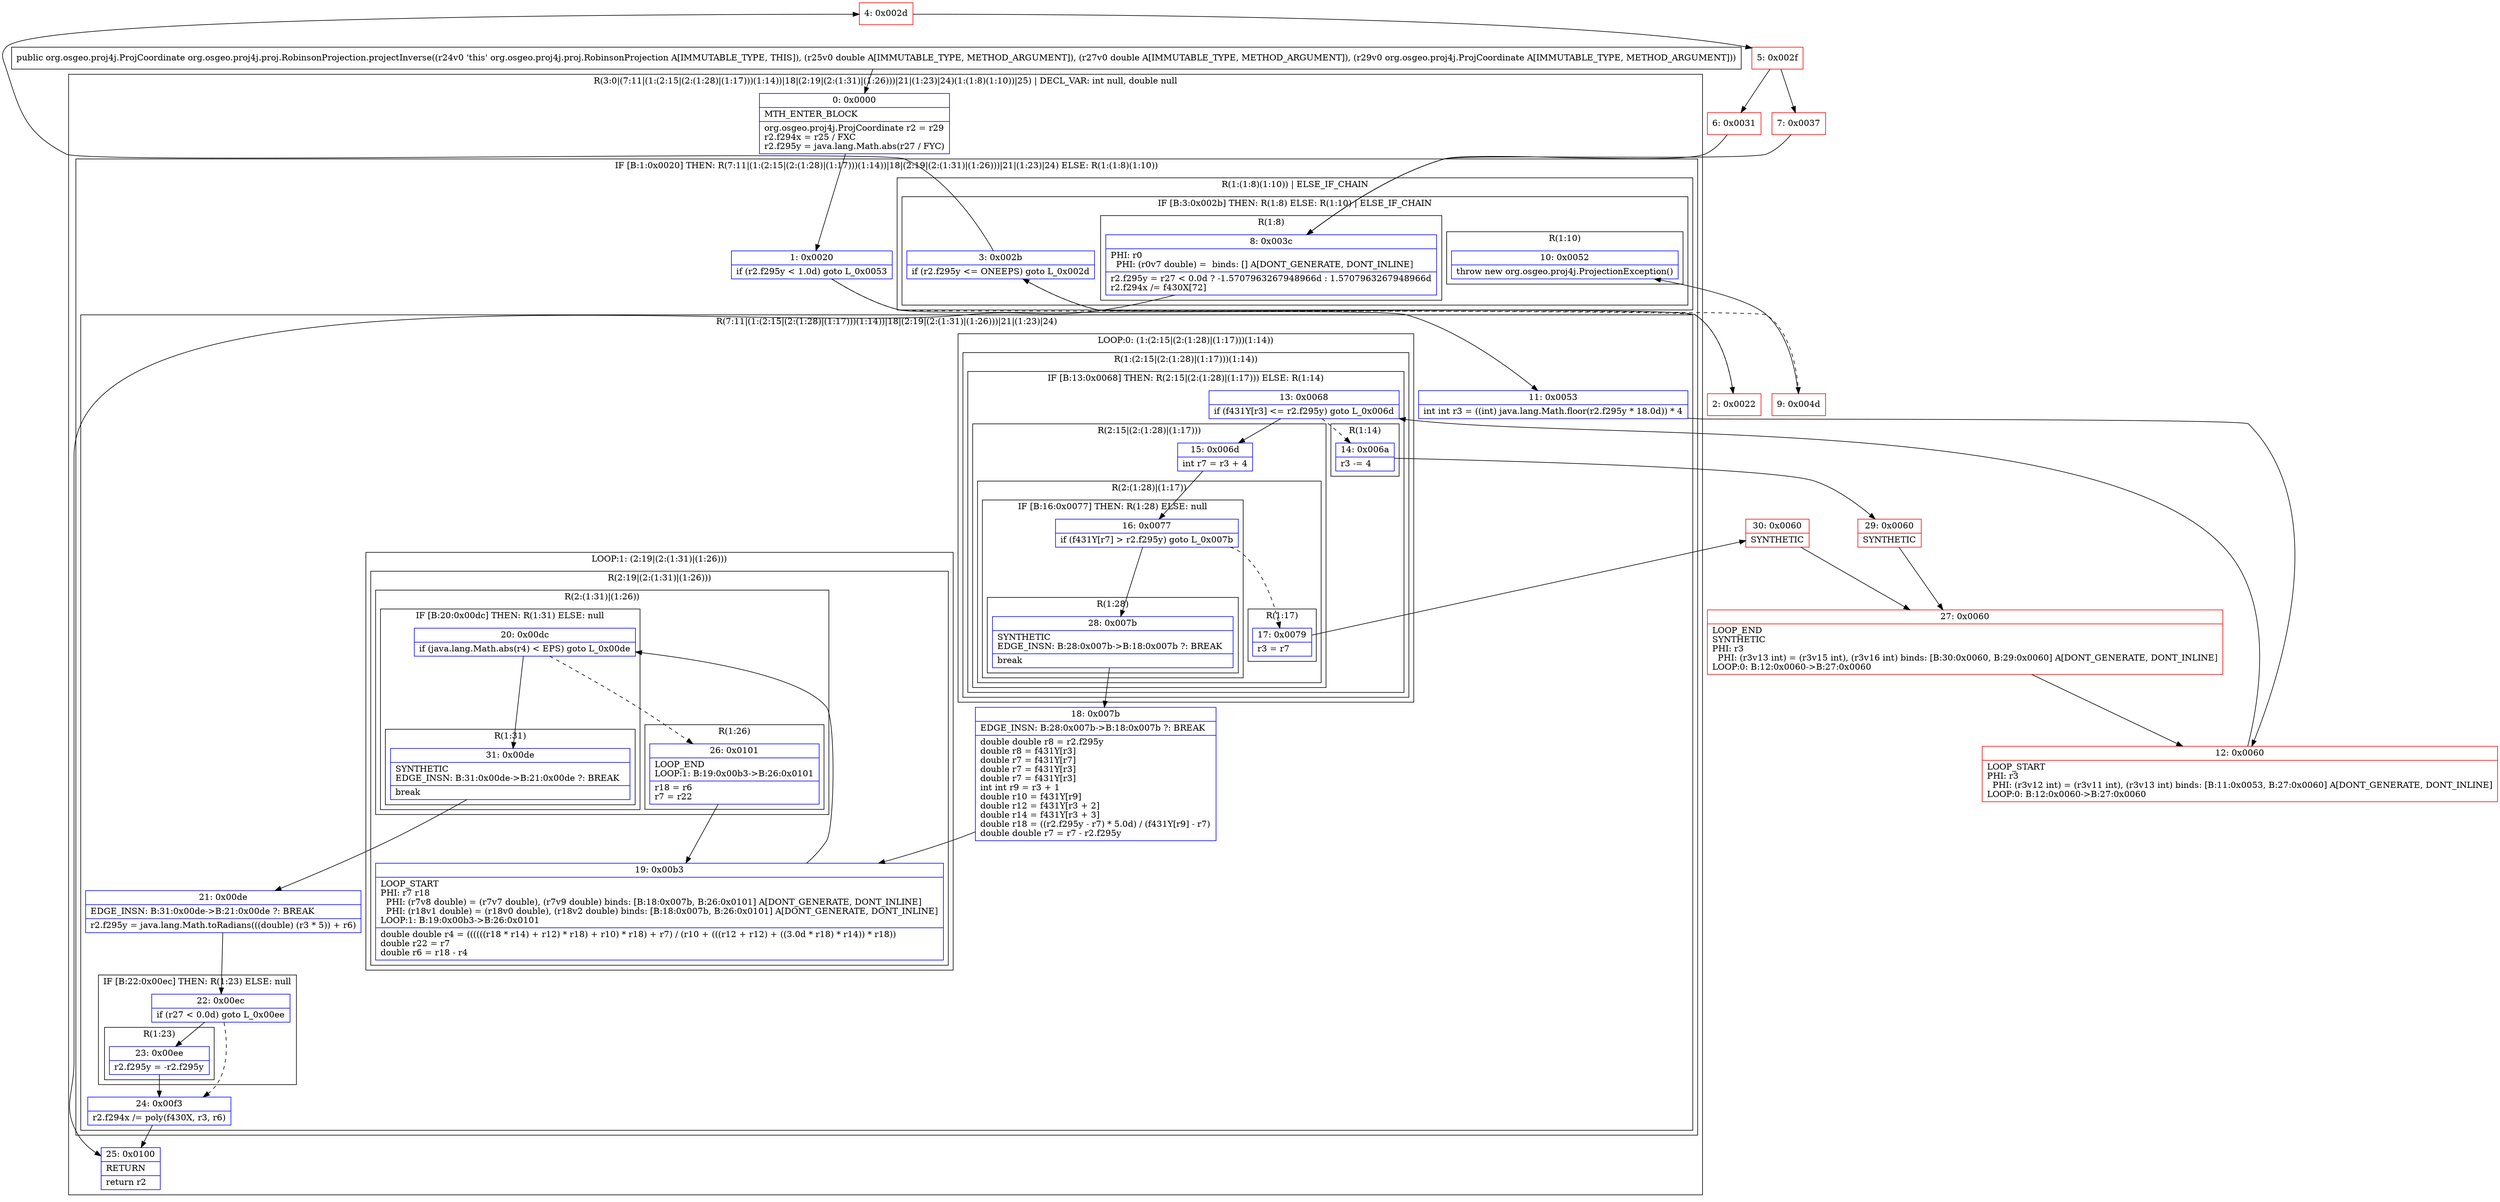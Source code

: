 digraph "CFG fororg.osgeo.proj4j.proj.RobinsonProjection.projectInverse(DDLorg\/osgeo\/proj4j\/ProjCoordinate;)Lorg\/osgeo\/proj4j\/ProjCoordinate;" {
subgraph cluster_Region_254289655 {
label = "R(3:0|(7:11|(1:(2:15|(2:(1:28)|(1:17)))(1:14))|18|(2:19|(2:(1:31)|(1:26)))|21|(1:23)|24)(1:(1:8)(1:10))|25) | DECL_VAR: int null, double null\l";
node [shape=record,color=blue];
Node_0 [shape=record,label="{0\:\ 0x0000|MTH_ENTER_BLOCK\l|org.osgeo.proj4j.ProjCoordinate r2 = r29\lr2.f294x = r25 \/ FXC\lr2.f295y = java.lang.Math.abs(r27 \/ FYC)\l}"];
subgraph cluster_IfRegion_1993413868 {
label = "IF [B:1:0x0020] THEN: R(7:11|(1:(2:15|(2:(1:28)|(1:17)))(1:14))|18|(2:19|(2:(1:31)|(1:26)))|21|(1:23)|24) ELSE: R(1:(1:8)(1:10))";
node [shape=record,color=blue];
Node_1 [shape=record,label="{1\:\ 0x0020|if (r2.f295y \< 1.0d) goto L_0x0053\l}"];
subgraph cluster_Region_2079369537 {
label = "R(7:11|(1:(2:15|(2:(1:28)|(1:17)))(1:14))|18|(2:19|(2:(1:31)|(1:26)))|21|(1:23)|24)";
node [shape=record,color=blue];
Node_11 [shape=record,label="{11\:\ 0x0053|int int r3 = ((int) java.lang.Math.floor(r2.f295y * 18.0d)) * 4\l}"];
subgraph cluster_LoopRegion_324347014 {
label = "LOOP:0: (1:(2:15|(2:(1:28)|(1:17)))(1:14))";
node [shape=record,color=blue];
subgraph cluster_Region_360246156 {
label = "R(1:(2:15|(2:(1:28)|(1:17)))(1:14))";
node [shape=record,color=blue];
subgraph cluster_IfRegion_1271727909 {
label = "IF [B:13:0x0068] THEN: R(2:15|(2:(1:28)|(1:17))) ELSE: R(1:14)";
node [shape=record,color=blue];
Node_13 [shape=record,label="{13\:\ 0x0068|if (f431Y[r3] \<= r2.f295y) goto L_0x006d\l}"];
subgraph cluster_Region_431877004 {
label = "R(2:15|(2:(1:28)|(1:17)))";
node [shape=record,color=blue];
Node_15 [shape=record,label="{15\:\ 0x006d|int r7 = r3 + 4\l}"];
subgraph cluster_Region_1313729164 {
label = "R(2:(1:28)|(1:17))";
node [shape=record,color=blue];
subgraph cluster_IfRegion_85761845 {
label = "IF [B:16:0x0077] THEN: R(1:28) ELSE: null";
node [shape=record,color=blue];
Node_16 [shape=record,label="{16\:\ 0x0077|if (f431Y[r7] \> r2.f295y) goto L_0x007b\l}"];
subgraph cluster_Region_1373182176 {
label = "R(1:28)";
node [shape=record,color=blue];
Node_28 [shape=record,label="{28\:\ 0x007b|SYNTHETIC\lEDGE_INSN: B:28:0x007b\-\>B:18:0x007b ?: BREAK  \l|break\l}"];
}
}
subgraph cluster_Region_1199805678 {
label = "R(1:17)";
node [shape=record,color=blue];
Node_17 [shape=record,label="{17\:\ 0x0079|r3 = r7\l}"];
}
}
}
subgraph cluster_Region_413175293 {
label = "R(1:14)";
node [shape=record,color=blue];
Node_14 [shape=record,label="{14\:\ 0x006a|r3 \-= 4\l}"];
}
}
}
}
Node_18 [shape=record,label="{18\:\ 0x007b|EDGE_INSN: B:28:0x007b\-\>B:18:0x007b ?: BREAK  \l|double double r8 = r2.f295y\ldouble r8 = f431Y[r3]\ldouble r7 = f431Y[r7]\ldouble r7 = f431Y[r3]\ldouble r7 = f431Y[r3]\lint int r9 = r3 + 1\ldouble r10 = f431Y[r9]\ldouble r12 = f431Y[r3 + 2]\ldouble r14 = f431Y[r3 + 3]\ldouble r18 = ((r2.f295y \- r7) * 5.0d) \/ (f431Y[r9] \- r7)\ldouble double r7 = r7 \- r2.f295y\l}"];
subgraph cluster_LoopRegion_1796372297 {
label = "LOOP:1: (2:19|(2:(1:31)|(1:26)))";
node [shape=record,color=blue];
subgraph cluster_Region_87510069 {
label = "R(2:19|(2:(1:31)|(1:26)))";
node [shape=record,color=blue];
Node_19 [shape=record,label="{19\:\ 0x00b3|LOOP_START\lPHI: r7 r18 \l  PHI: (r7v8 double) = (r7v7 double), (r7v9 double) binds: [B:18:0x007b, B:26:0x0101] A[DONT_GENERATE, DONT_INLINE]\l  PHI: (r18v1 double) = (r18v0 double), (r18v2 double) binds: [B:18:0x007b, B:26:0x0101] A[DONT_GENERATE, DONT_INLINE]\lLOOP:1: B:19:0x00b3\-\>B:26:0x0101\l|double double r4 = ((((((r18 * r14) + r12) * r18) + r10) * r18) + r7) \/ (r10 + (((r12 + r12) + ((3.0d * r18) * r14)) * r18))\ldouble r22 = r7\ldouble r6 = r18 \- r4\l}"];
subgraph cluster_Region_962905388 {
label = "R(2:(1:31)|(1:26))";
node [shape=record,color=blue];
subgraph cluster_IfRegion_1109077448 {
label = "IF [B:20:0x00dc] THEN: R(1:31) ELSE: null";
node [shape=record,color=blue];
Node_20 [shape=record,label="{20\:\ 0x00dc|if (java.lang.Math.abs(r4) \< EPS) goto L_0x00de\l}"];
subgraph cluster_Region_408699142 {
label = "R(1:31)";
node [shape=record,color=blue];
Node_31 [shape=record,label="{31\:\ 0x00de|SYNTHETIC\lEDGE_INSN: B:31:0x00de\-\>B:21:0x00de ?: BREAK  \l|break\l}"];
}
}
subgraph cluster_Region_1581816985 {
label = "R(1:26)";
node [shape=record,color=blue];
Node_26 [shape=record,label="{26\:\ 0x0101|LOOP_END\lLOOP:1: B:19:0x00b3\-\>B:26:0x0101\l|r18 = r6\lr7 = r22\l}"];
}
}
}
}
Node_21 [shape=record,label="{21\:\ 0x00de|EDGE_INSN: B:31:0x00de\-\>B:21:0x00de ?: BREAK  \l|r2.f295y = java.lang.Math.toRadians(((double) (r3 * 5)) + r6)\l}"];
subgraph cluster_IfRegion_31151349 {
label = "IF [B:22:0x00ec] THEN: R(1:23) ELSE: null";
node [shape=record,color=blue];
Node_22 [shape=record,label="{22\:\ 0x00ec|if (r27 \< 0.0d) goto L_0x00ee\l}"];
subgraph cluster_Region_2064948494 {
label = "R(1:23)";
node [shape=record,color=blue];
Node_23 [shape=record,label="{23\:\ 0x00ee|r2.f295y = \-r2.f295y\l}"];
}
}
Node_24 [shape=record,label="{24\:\ 0x00f3|r2.f294x \/= poly(f430X, r3, r6)\l}"];
}
subgraph cluster_Region_2030814136 {
label = "R(1:(1:8)(1:10)) | ELSE_IF_CHAIN\l";
node [shape=record,color=blue];
subgraph cluster_IfRegion_97552780 {
label = "IF [B:3:0x002b] THEN: R(1:8) ELSE: R(1:10) | ELSE_IF_CHAIN\l";
node [shape=record,color=blue];
Node_3 [shape=record,label="{3\:\ 0x002b|if (r2.f295y \<= ONEEPS) goto L_0x002d\l}"];
subgraph cluster_Region_646402620 {
label = "R(1:8)";
node [shape=record,color=blue];
Node_8 [shape=record,label="{8\:\ 0x003c|PHI: r0 \l  PHI: (r0v7 double) =  binds: [] A[DONT_GENERATE, DONT_INLINE]\l|r2.f295y = r27 \< 0.0d ? \-1.5707963267948966d : 1.5707963267948966d\lr2.f294x \/= f430X[72]\l}"];
}
subgraph cluster_Region_1725506576 {
label = "R(1:10)";
node [shape=record,color=blue];
Node_10 [shape=record,label="{10\:\ 0x0052|throw new org.osgeo.proj4j.ProjectionException()\l}"];
}
}
}
}
Node_25 [shape=record,label="{25\:\ 0x0100|RETURN\l|return r2\l}"];
}
Node_2 [shape=record,color=red,label="{2\:\ 0x0022}"];
Node_4 [shape=record,color=red,label="{4\:\ 0x002d}"];
Node_5 [shape=record,color=red,label="{5\:\ 0x002f}"];
Node_6 [shape=record,color=red,label="{6\:\ 0x0031}"];
Node_7 [shape=record,color=red,label="{7\:\ 0x0037}"];
Node_9 [shape=record,color=red,label="{9\:\ 0x004d}"];
Node_12 [shape=record,color=red,label="{12\:\ 0x0060|LOOP_START\lPHI: r3 \l  PHI: (r3v12 int) = (r3v11 int), (r3v13 int) binds: [B:11:0x0053, B:27:0x0060] A[DONT_GENERATE, DONT_INLINE]\lLOOP:0: B:12:0x0060\-\>B:27:0x0060\l}"];
Node_27 [shape=record,color=red,label="{27\:\ 0x0060|LOOP_END\lSYNTHETIC\lPHI: r3 \l  PHI: (r3v13 int) = (r3v15 int), (r3v16 int) binds: [B:30:0x0060, B:29:0x0060] A[DONT_GENERATE, DONT_INLINE]\lLOOP:0: B:12:0x0060\-\>B:27:0x0060\l}"];
Node_29 [shape=record,color=red,label="{29\:\ 0x0060|SYNTHETIC\l}"];
Node_30 [shape=record,color=red,label="{30\:\ 0x0060|SYNTHETIC\l}"];
MethodNode[shape=record,label="{public org.osgeo.proj4j.ProjCoordinate org.osgeo.proj4j.proj.RobinsonProjection.projectInverse((r24v0 'this' org.osgeo.proj4j.proj.RobinsonProjection A[IMMUTABLE_TYPE, THIS]), (r25v0 double A[IMMUTABLE_TYPE, METHOD_ARGUMENT]), (r27v0 double A[IMMUTABLE_TYPE, METHOD_ARGUMENT]), (r29v0 org.osgeo.proj4j.ProjCoordinate A[IMMUTABLE_TYPE, METHOD_ARGUMENT])) }"];
MethodNode -> Node_0;
Node_0 -> Node_1;
Node_1 -> Node_2[style=dashed];
Node_1 -> Node_11;
Node_11 -> Node_12;
Node_13 -> Node_14[style=dashed];
Node_13 -> Node_15;
Node_15 -> Node_16;
Node_16 -> Node_17[style=dashed];
Node_16 -> Node_28;
Node_28 -> Node_18;
Node_17 -> Node_30;
Node_14 -> Node_29;
Node_18 -> Node_19;
Node_19 -> Node_20;
Node_20 -> Node_26[style=dashed];
Node_20 -> Node_31;
Node_31 -> Node_21;
Node_26 -> Node_19;
Node_21 -> Node_22;
Node_22 -> Node_23;
Node_22 -> Node_24[style=dashed];
Node_23 -> Node_24;
Node_24 -> Node_25;
Node_3 -> Node_4;
Node_3 -> Node_9[style=dashed];
Node_8 -> Node_25;
Node_2 -> Node_3;
Node_4 -> Node_5;
Node_5 -> Node_6;
Node_5 -> Node_7;
Node_6 -> Node_8;
Node_7 -> Node_8;
Node_9 -> Node_10;
Node_12 -> Node_13;
Node_27 -> Node_12;
Node_29 -> Node_27;
Node_30 -> Node_27;
}

